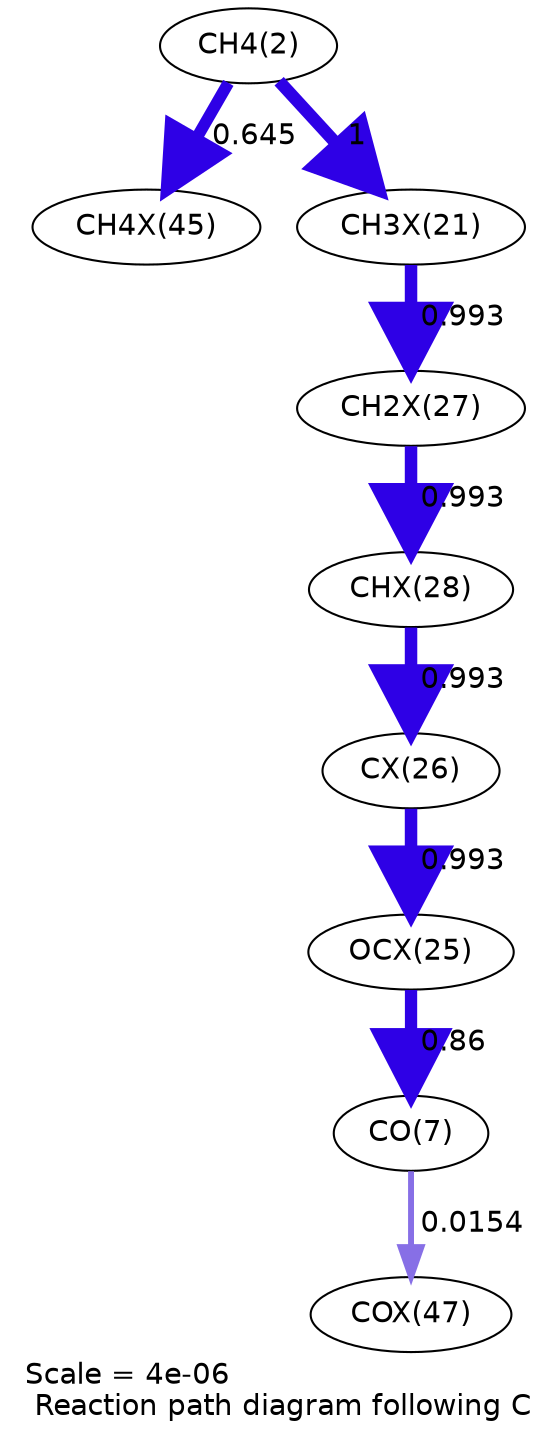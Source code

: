 digraph reaction_paths {
center=1;
s4 -> s34[fontname="Helvetica", penwidth=5.67, arrowsize=2.83, color="0.7, 1.14, 0.9"
, label=" 0.645"];
s4 -> s26[fontname="Helvetica", penwidth=6, arrowsize=3, color="0.7, 1.5, 0.9"
, label=" 1"];
s26 -> s32[fontname="Helvetica", penwidth=5.99, arrowsize=3, color="0.7, 1.49, 0.9"
, label=" 0.993"];
s32 -> s33[fontname="Helvetica", penwidth=5.99, arrowsize=3, color="0.7, 1.49, 0.9"
, label=" 0.993"];
s33 -> s31[fontname="Helvetica", penwidth=5.99, arrowsize=3, color="0.7, 1.49, 0.9"
, label=" 0.993"];
s31 -> s30[fontname="Helvetica", penwidth=5.99, arrowsize=3, color="0.7, 1.49, 0.9"
, label=" 0.993"];
s30 -> s9[fontname="Helvetica", penwidth=5.89, arrowsize=2.94, color="0.7, 1.36, 0.9"
, label=" 0.86"];
s9 -> s36[fontname="Helvetica", penwidth=2.85, arrowsize=1.42, color="0.7, 0.515, 0.9"
, label=" 0.0154"];
s4 [ fontname="Helvetica", label="CH4(2)"];
s9 [ fontname="Helvetica", label="CO(7)"];
s26 [ fontname="Helvetica", label="CH3X(21)"];
s30 [ fontname="Helvetica", label="OCX(25)"];
s31 [ fontname="Helvetica", label="CX(26)"];
s32 [ fontname="Helvetica", label="CH2X(27)"];
s33 [ fontname="Helvetica", label="CHX(28)"];
s34 [ fontname="Helvetica", label="CH4X(45)"];
s36 [ fontname="Helvetica", label="COX(47)"];
 label = "Scale = 4e-06\l Reaction path diagram following C";
 fontname = "Helvetica";
}
